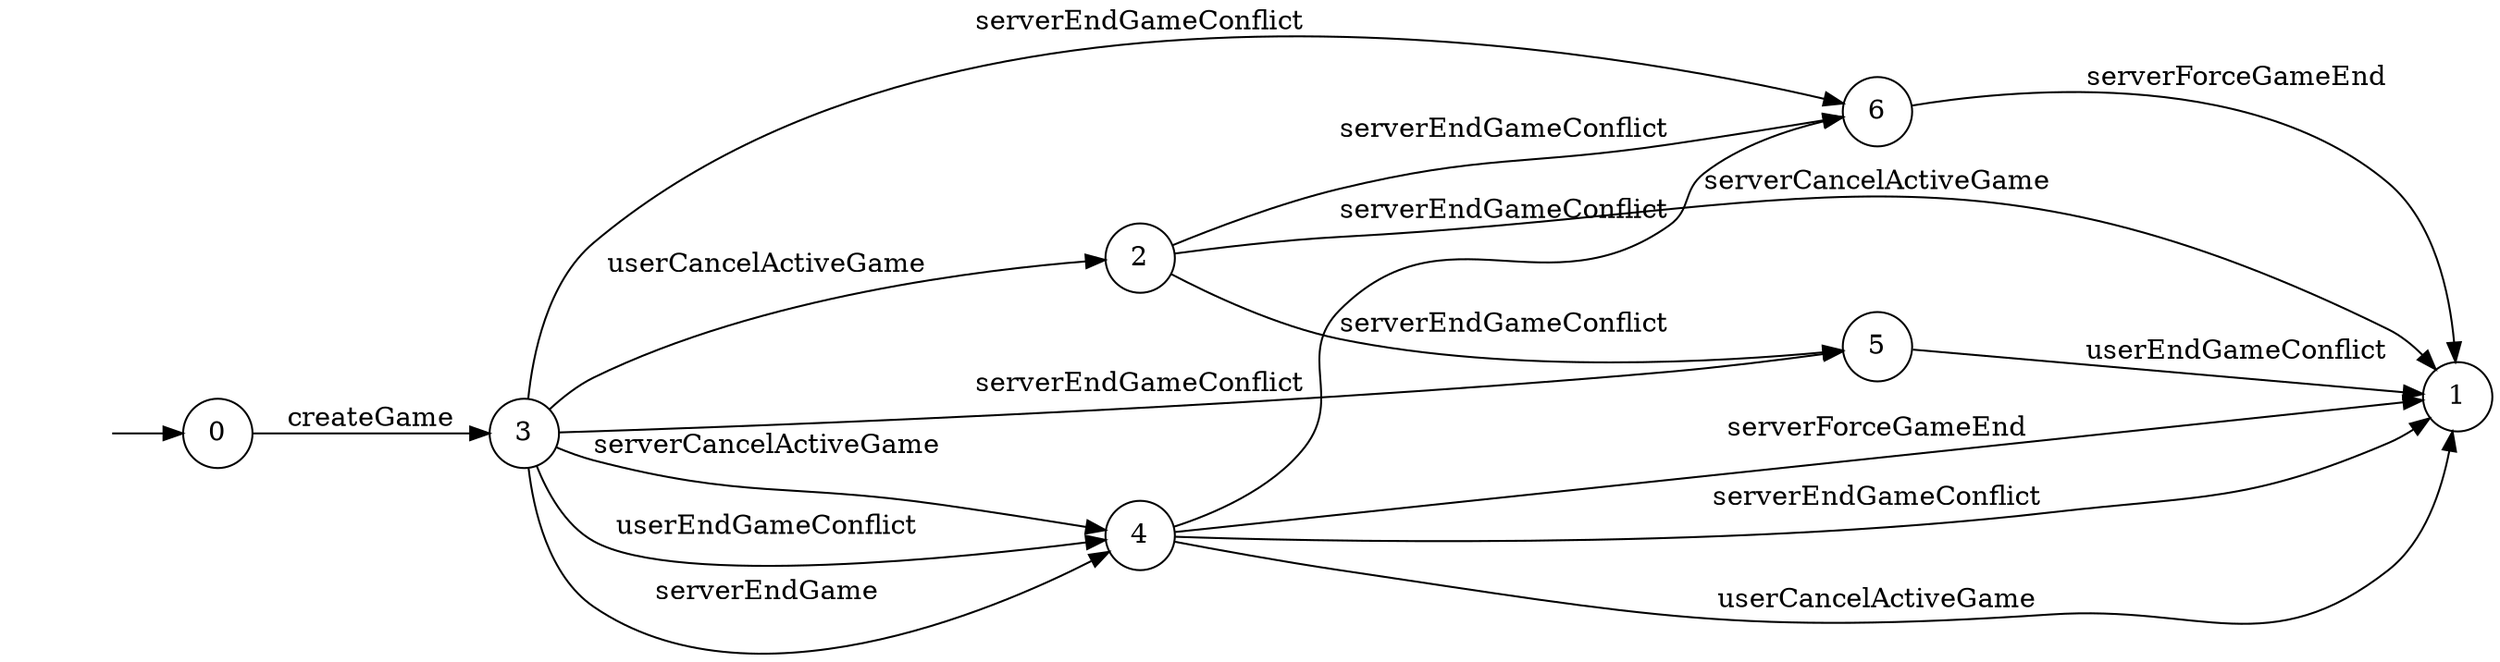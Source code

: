 digraph "./InvConPlus/Dapp-Automata-data/result//gamechannel-fix/0xaec1f783b29aab2727d7c374aa55483fe299fefa/GameChannel/FSM-5" {
	graph [rankdir=LR]
	"" [label="" shape=plaintext]
	1 [label=1 shape=circle]
	6 [label=6 shape=circle]
	0 [label=0 shape=circle]
	2 [label=2 shape=circle]
	4 [label=4 shape=circle]
	5 [label=5 shape=circle]
	3 [label=3 shape=circle]
	"" -> 0 [label=""]
	0 -> 3 [label=createGame]
	3 -> 4 [label=serverEndGame]
	3 -> 2 [label=userCancelActiveGame]
	3 -> 4 [label=serverCancelActiveGame]
	3 -> 4 [label=userEndGameConflict]
	3 -> 5 [label=serverEndGameConflict]
	3 -> 6 [label=serverEndGameConflict]
	6 -> 1 [label=serverForceGameEnd]
	5 -> 1 [label=userEndGameConflict]
	2 -> 1 [label=serverCancelActiveGame]
	2 -> 5 [label=serverEndGameConflict]
	2 -> 6 [label=serverEndGameConflict]
	4 -> 1 [label=userCancelActiveGame]
	4 -> 1 [label=serverForceGameEnd]
	4 -> 1 [label=serverEndGameConflict]
	4 -> 6 [label=serverEndGameConflict]
}
